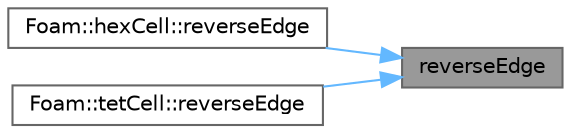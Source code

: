 digraph "reverseEdge"
{
 // LATEX_PDF_SIZE
  bgcolor="transparent";
  edge [fontname=Helvetica,fontsize=10,labelfontname=Helvetica,labelfontsize=10];
  node [fontname=Helvetica,fontsize=10,shape=box,height=0.2,width=0.4];
  rankdir="RL";
  Node1 [id="Node000001",label="reverseEdge",height=0.2,width=0.4,color="gray40", fillcolor="grey60", style="filled", fontcolor="black",tooltip=" "];
  Node1 -> Node2 [id="edge1_Node000001_Node000002",dir="back",color="steelblue1",style="solid",tooltip=" "];
  Node2 [id="Node000002",label="Foam::hexCell::reverseEdge",height=0.2,width=0.4,color="grey40", fillcolor="white", style="filled",URL="$classFoam_1_1hexCell.html#ab1aff2c93785cd3743a2d7529780f57d",tooltip=" "];
  Node1 -> Node3 [id="edge2_Node000001_Node000003",dir="back",color="steelblue1",style="solid",tooltip=" "];
  Node3 [id="Node000003",label="Foam::tetCell::reverseEdge",height=0.2,width=0.4,color="grey40", fillcolor="white", style="filled",URL="$classFoam_1_1tetCell.html#ab1aff2c93785cd3743a2d7529780f57d",tooltip=" "];
}
